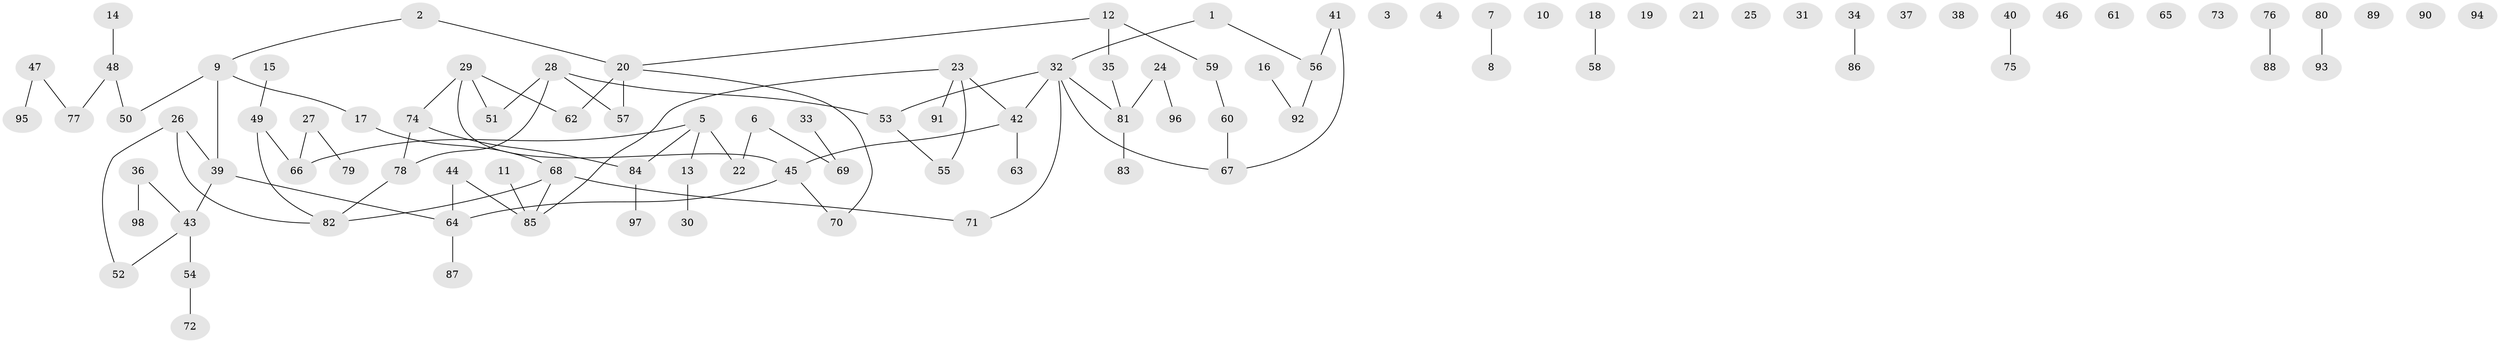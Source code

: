 // Generated by graph-tools (version 1.1) at 2025/25/03/09/25 03:25:16]
// undirected, 98 vertices, 91 edges
graph export_dot {
graph [start="1"]
  node [color=gray90,style=filled];
  1;
  2;
  3;
  4;
  5;
  6;
  7;
  8;
  9;
  10;
  11;
  12;
  13;
  14;
  15;
  16;
  17;
  18;
  19;
  20;
  21;
  22;
  23;
  24;
  25;
  26;
  27;
  28;
  29;
  30;
  31;
  32;
  33;
  34;
  35;
  36;
  37;
  38;
  39;
  40;
  41;
  42;
  43;
  44;
  45;
  46;
  47;
  48;
  49;
  50;
  51;
  52;
  53;
  54;
  55;
  56;
  57;
  58;
  59;
  60;
  61;
  62;
  63;
  64;
  65;
  66;
  67;
  68;
  69;
  70;
  71;
  72;
  73;
  74;
  75;
  76;
  77;
  78;
  79;
  80;
  81;
  82;
  83;
  84;
  85;
  86;
  87;
  88;
  89;
  90;
  91;
  92;
  93;
  94;
  95;
  96;
  97;
  98;
  1 -- 32;
  1 -- 56;
  2 -- 9;
  2 -- 20;
  5 -- 13;
  5 -- 22;
  5 -- 66;
  5 -- 84;
  6 -- 22;
  6 -- 69;
  7 -- 8;
  9 -- 17;
  9 -- 39;
  9 -- 50;
  11 -- 85;
  12 -- 20;
  12 -- 35;
  12 -- 59;
  13 -- 30;
  14 -- 48;
  15 -- 49;
  16 -- 92;
  17 -- 68;
  18 -- 58;
  20 -- 57;
  20 -- 62;
  20 -- 70;
  23 -- 42;
  23 -- 55;
  23 -- 85;
  23 -- 91;
  24 -- 81;
  24 -- 96;
  26 -- 39;
  26 -- 52;
  26 -- 82;
  27 -- 66;
  27 -- 79;
  28 -- 51;
  28 -- 53;
  28 -- 57;
  28 -- 78;
  29 -- 45;
  29 -- 51;
  29 -- 62;
  29 -- 74;
  32 -- 42;
  32 -- 53;
  32 -- 67;
  32 -- 71;
  32 -- 81;
  33 -- 69;
  34 -- 86;
  35 -- 81;
  36 -- 43;
  36 -- 98;
  39 -- 43;
  39 -- 64;
  40 -- 75;
  41 -- 56;
  41 -- 67;
  42 -- 45;
  42 -- 63;
  43 -- 52;
  43 -- 54;
  44 -- 64;
  44 -- 85;
  45 -- 64;
  45 -- 70;
  47 -- 77;
  47 -- 95;
  48 -- 50;
  48 -- 77;
  49 -- 66;
  49 -- 82;
  53 -- 55;
  54 -- 72;
  56 -- 92;
  59 -- 60;
  60 -- 67;
  64 -- 87;
  68 -- 71;
  68 -- 82;
  68 -- 85;
  74 -- 78;
  74 -- 84;
  76 -- 88;
  78 -- 82;
  80 -- 93;
  81 -- 83;
  84 -- 97;
}
